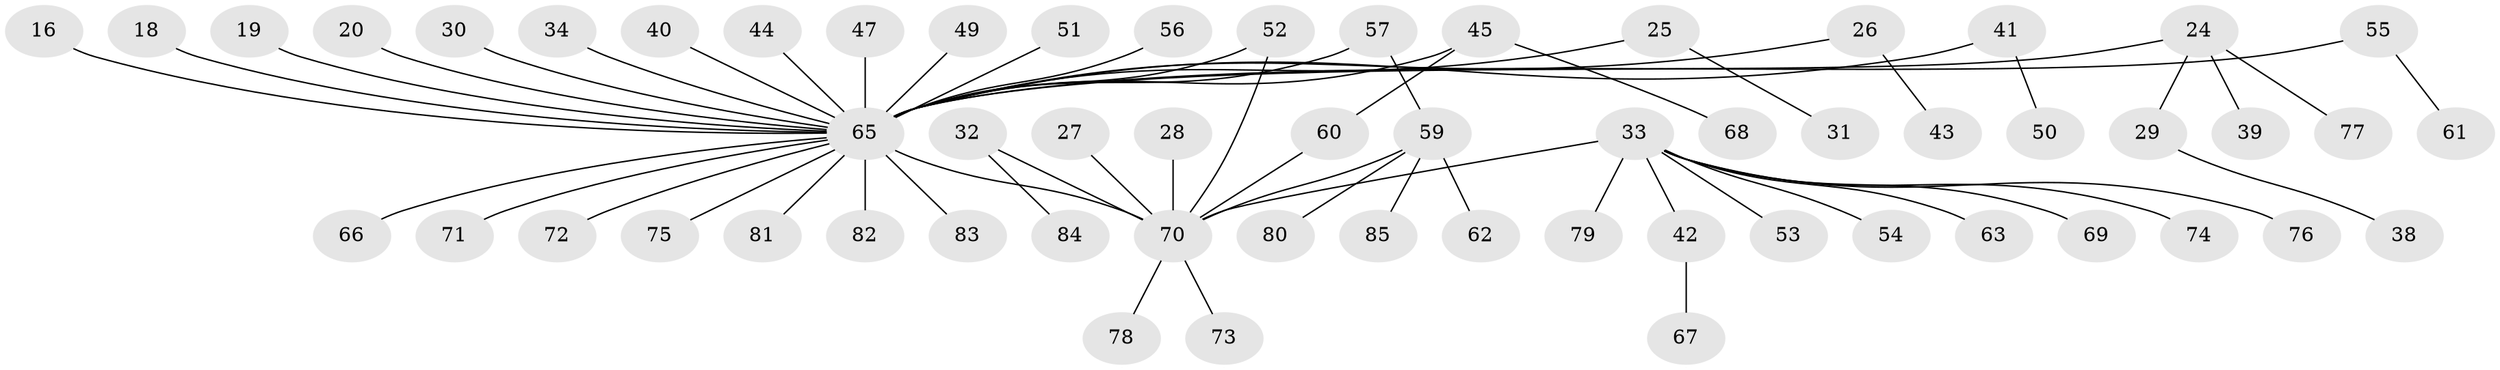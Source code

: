 // original degree distribution, {5: 0.023529411764705882, 11: 0.011764705882352941, 18: 0.011764705882352941, 2: 0.2235294117647059, 1: 0.5882352941176471, 3: 0.07058823529411765, 12: 0.011764705882352941, 7: 0.011764705882352941, 4: 0.03529411764705882, 10: 0.011764705882352941}
// Generated by graph-tools (version 1.1) at 2025/50/03/04/25 21:50:32]
// undirected, 59 vertices, 61 edges
graph export_dot {
graph [start="1"]
  node [color=gray90,style=filled];
  16;
  18;
  19;
  20;
  24;
  25 [super="+21"];
  26;
  27;
  28;
  29;
  30;
  31;
  32;
  33;
  34;
  38;
  39;
  40;
  41;
  42;
  43;
  44;
  45 [super="+9"];
  47;
  49;
  50;
  51;
  52;
  53;
  54;
  55;
  56;
  57 [super="+37"];
  59 [super="+46"];
  60;
  61;
  62;
  63;
  65 [super="+15+12+64"];
  66;
  67;
  68;
  69;
  70 [super="+14+35"];
  71;
  72;
  73;
  74;
  75 [super="+23"];
  76;
  77;
  78;
  79 [super="+58"];
  80;
  81;
  82;
  83;
  84;
  85;
  16 -- 65;
  18 -- 65;
  19 -- 65;
  20 -- 65;
  24 -- 29;
  24 -- 39;
  24 -- 77;
  24 -- 65;
  25 -- 31;
  25 -- 65;
  26 -- 43;
  26 -- 65;
  27 -- 70;
  28 -- 70;
  29 -- 38;
  30 -- 65;
  32 -- 84;
  32 -- 70;
  33 -- 42;
  33 -- 53;
  33 -- 54;
  33 -- 63;
  33 -- 69;
  33 -- 74;
  33 -- 76;
  33 -- 70;
  33 -- 79;
  34 -- 65;
  40 -- 65;
  41 -- 50;
  41 -- 65;
  42 -- 67;
  44 -- 65;
  45 -- 65 [weight=3];
  45 -- 68;
  45 -- 60;
  47 -- 65;
  49 -- 65;
  51 -- 65;
  52 -- 70;
  52 -- 65;
  55 -- 61;
  55 -- 65;
  56 -- 65;
  57 -- 65;
  57 -- 59;
  59 -- 80;
  59 -- 85 [weight=2];
  59 -- 62;
  59 -- 70;
  60 -- 70;
  65 -- 71;
  65 -- 81;
  65 -- 82;
  65 -- 83;
  65 -- 70 [weight=2];
  65 -- 75 [weight=2];
  65 -- 66;
  65 -- 72;
  70 -- 73;
  70 -- 78;
}
